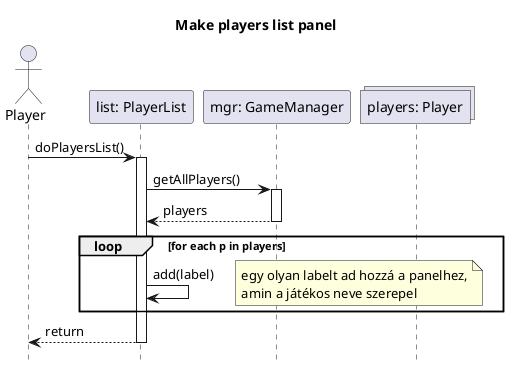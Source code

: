 @startuml
hide footbox
title Make players list panel

actor Player as player
participant "list: PlayerList" as list
participant "mgr: GameManager" as mgr
collections "players: Player" as p


player -> list++: doPlayersList()
list -> mgr++: getAllPlayers()
mgr-->list--: players
loop for each p in players
    list->list: add(label)
    note right
        egy olyan labelt ad hozzá a panelhez,
        amin a játékos neve szerepel
    end note
end
list-->player--: return



@enduml